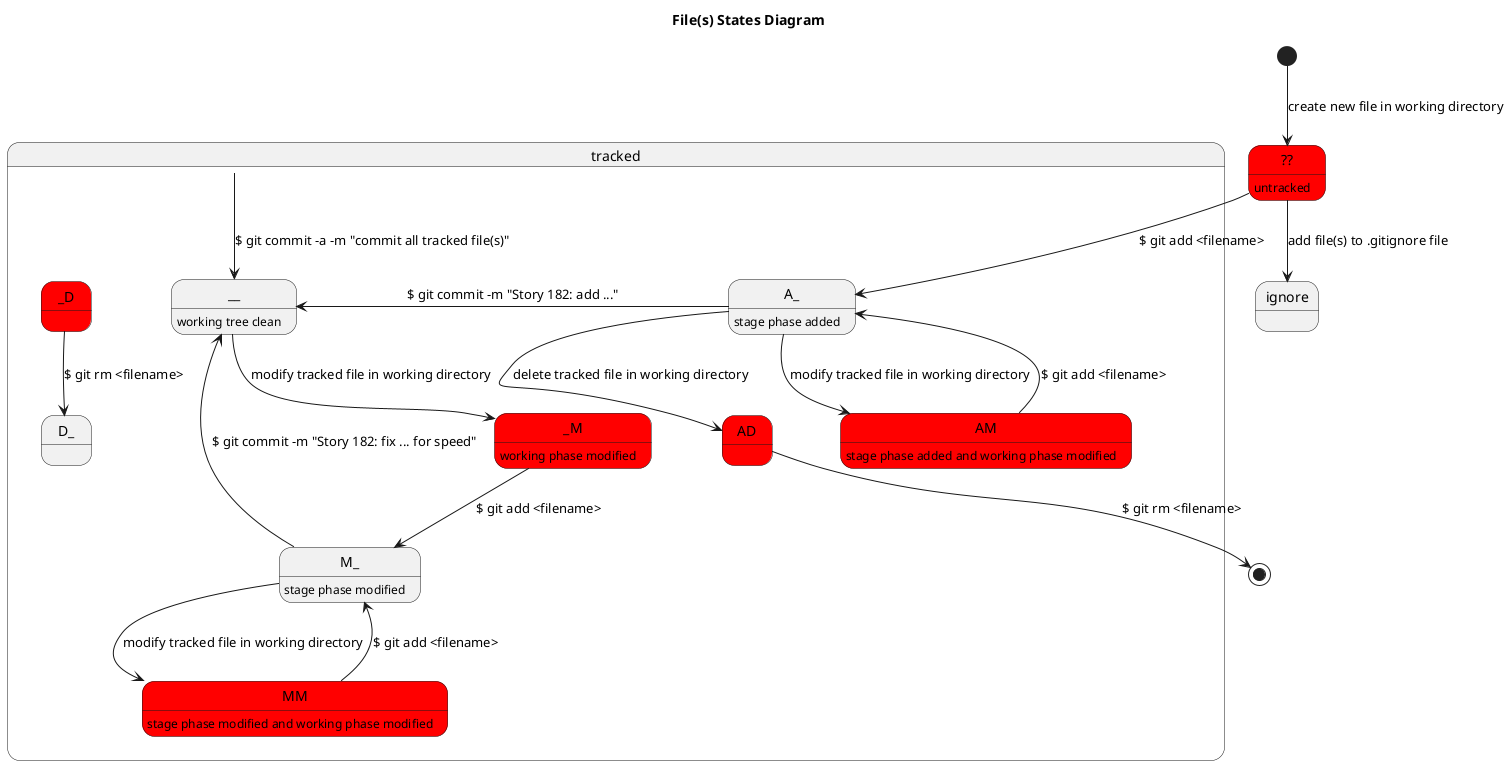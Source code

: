 @startuml

title File(s) States Diagram

state "??" as untracked #red
untracked: untracked
state ignore

state tracked {
    state "_M" as working_phase_modified #red
    working_phase_modified: working phase modified
    state "MM" as two_phase_modified #red
    two_phase_modified: stage phase modified and working phase modified
    state "AM" as added_modified #red
    added_modified: stage phase added and working phase modified
    state "_D" as working_phase_deleted #red
	state "AD" as added_deleted #red
    state "A_" as stage_phase_added
    stage_phase_added: stage phase added
    state "M_" as stage_phase_modified
    stage_phase_modified: stage phase modified
    state "D_" as stage_phase_deleted
    state "__" as clean
    clean: working tree clean
}

[*] --> untracked: create new file in working directory
untracked --> ignore: add file(s) to .gitignore file
untracked --> stage_phase_added: $ git add <filename>
stage_phase_added --> added_modified: modify tracked file in working directory
stage_phase_modified --> two_phase_modified: modify tracked file in working directory
added_modified --> stage_phase_added: $ git add <filename>
two_phase_modified --> stage_phase_modified: $ git add <filename>
stage_phase_modified --> clean: $ git commit -m "Story 182: fix ... for speed"
stage_phase_added -left-> clean: $ git commit -m "Story 182: add ..."
tracked --> clean: $ git commit -a -m "commit all tracked file(s)"
clean --> working_phase_modified: modify tracked file in working directory
working_phase_modified --> stage_phase_modified: $ git add <filename>
working_phase_deleted --> stage_phase_deleted: $ git rm <filename>
stage_phase_added --> added_deleted: delete tracked file in working directory
added_deleted --> [*]: $ git rm <filename>

@enduml
